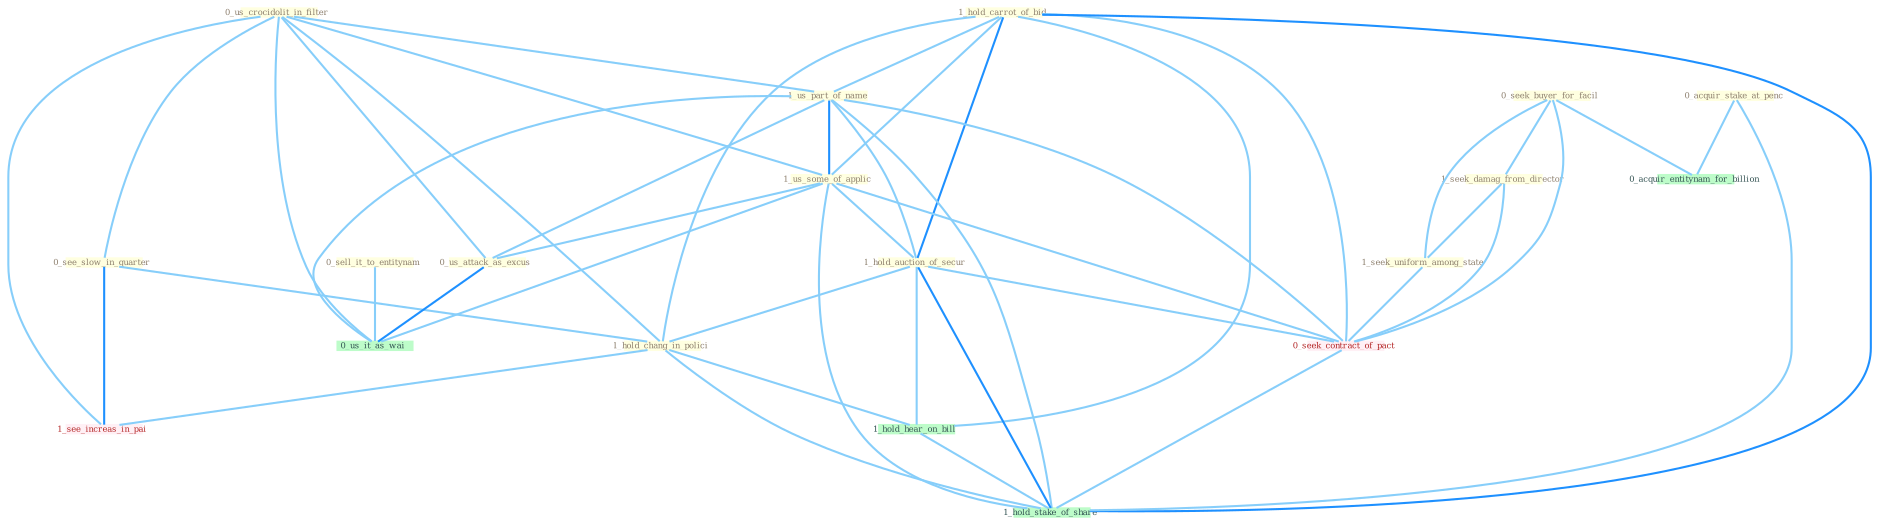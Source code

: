 Graph G{ 
    node
    [shape=polygon,style=filled,width=.5,height=.06,color="#BDFCC9",fixedsize=true,fontsize=4,
    fontcolor="#2f4f4f"];
    {node
    [color="#ffffe0", fontcolor="#8b7d6b"] "0_us_crocidolit_in_filter " "0_see_slow_in_quarter " "1_hold_carrot_of_bid " "1_us_part_of_name " "0_acquir_stake_at_penc " "1_us_some_of_applic " "0_sell_it_to_entitynam " "0_seek_buyer_for_facil " "0_us_attack_as_excus " "1_hold_auction_of_secur " "1_hold_chang_in_polici " "1_seek_damag_from_director " "1_seek_uniform_among_state "}
{node [color="#fff0f5", fontcolor="#b22222"] "0_seek_contract_of_pact " "1_see_increas_in_pai "}
edge [color="#B0E2FF"];

	"0_us_crocidolit_in_filter " -- "0_see_slow_in_quarter " [w="1", color="#87cefa" ];
	"0_us_crocidolit_in_filter " -- "1_us_part_of_name " [w="1", color="#87cefa" ];
	"0_us_crocidolit_in_filter " -- "1_us_some_of_applic " [w="1", color="#87cefa" ];
	"0_us_crocidolit_in_filter " -- "0_us_attack_as_excus " [w="1", color="#87cefa" ];
	"0_us_crocidolit_in_filter " -- "1_hold_chang_in_polici " [w="1", color="#87cefa" ];
	"0_us_crocidolit_in_filter " -- "0_us_it_as_wai " [w="1", color="#87cefa" ];
	"0_us_crocidolit_in_filter " -- "1_see_increas_in_pai " [w="1", color="#87cefa" ];
	"0_see_slow_in_quarter " -- "1_hold_chang_in_polici " [w="1", color="#87cefa" ];
	"0_see_slow_in_quarter " -- "1_see_increas_in_pai " [w="2", color="#1e90ff" , len=0.8];
	"1_hold_carrot_of_bid " -- "1_us_part_of_name " [w="1", color="#87cefa" ];
	"1_hold_carrot_of_bid " -- "1_us_some_of_applic " [w="1", color="#87cefa" ];
	"1_hold_carrot_of_bid " -- "1_hold_auction_of_secur " [w="2", color="#1e90ff" , len=0.8];
	"1_hold_carrot_of_bid " -- "1_hold_chang_in_polici " [w="1", color="#87cefa" ];
	"1_hold_carrot_of_bid " -- "0_seek_contract_of_pact " [w="1", color="#87cefa" ];
	"1_hold_carrot_of_bid " -- "1_hold_hear_on_bill " [w="1", color="#87cefa" ];
	"1_hold_carrot_of_bid " -- "1_hold_stake_of_share " [w="2", color="#1e90ff" , len=0.8];
	"1_us_part_of_name " -- "1_us_some_of_applic " [w="2", color="#1e90ff" , len=0.8];
	"1_us_part_of_name " -- "0_us_attack_as_excus " [w="1", color="#87cefa" ];
	"1_us_part_of_name " -- "1_hold_auction_of_secur " [w="1", color="#87cefa" ];
	"1_us_part_of_name " -- "0_seek_contract_of_pact " [w="1", color="#87cefa" ];
	"1_us_part_of_name " -- "0_us_it_as_wai " [w="1", color="#87cefa" ];
	"1_us_part_of_name " -- "1_hold_stake_of_share " [w="1", color="#87cefa" ];
	"0_acquir_stake_at_penc " -- "0_acquir_entitynam_for_billion " [w="1", color="#87cefa" ];
	"0_acquir_stake_at_penc " -- "1_hold_stake_of_share " [w="1", color="#87cefa" ];
	"1_us_some_of_applic " -- "0_us_attack_as_excus " [w="1", color="#87cefa" ];
	"1_us_some_of_applic " -- "1_hold_auction_of_secur " [w="1", color="#87cefa" ];
	"1_us_some_of_applic " -- "0_seek_contract_of_pact " [w="1", color="#87cefa" ];
	"1_us_some_of_applic " -- "0_us_it_as_wai " [w="1", color="#87cefa" ];
	"1_us_some_of_applic " -- "1_hold_stake_of_share " [w="1", color="#87cefa" ];
	"0_sell_it_to_entitynam " -- "0_us_it_as_wai " [w="1", color="#87cefa" ];
	"0_seek_buyer_for_facil " -- "1_seek_damag_from_director " [w="1", color="#87cefa" ];
	"0_seek_buyer_for_facil " -- "1_seek_uniform_among_state " [w="1", color="#87cefa" ];
	"0_seek_buyer_for_facil " -- "0_seek_contract_of_pact " [w="1", color="#87cefa" ];
	"0_seek_buyer_for_facil " -- "0_acquir_entitynam_for_billion " [w="1", color="#87cefa" ];
	"0_us_attack_as_excus " -- "0_us_it_as_wai " [w="2", color="#1e90ff" , len=0.8];
	"1_hold_auction_of_secur " -- "1_hold_chang_in_polici " [w="1", color="#87cefa" ];
	"1_hold_auction_of_secur " -- "0_seek_contract_of_pact " [w="1", color="#87cefa" ];
	"1_hold_auction_of_secur " -- "1_hold_hear_on_bill " [w="1", color="#87cefa" ];
	"1_hold_auction_of_secur " -- "1_hold_stake_of_share " [w="2", color="#1e90ff" , len=0.8];
	"1_hold_chang_in_polici " -- "1_see_increas_in_pai " [w="1", color="#87cefa" ];
	"1_hold_chang_in_polici " -- "1_hold_hear_on_bill " [w="1", color="#87cefa" ];
	"1_hold_chang_in_polici " -- "1_hold_stake_of_share " [w="1", color="#87cefa" ];
	"1_seek_damag_from_director " -- "1_seek_uniform_among_state " [w="1", color="#87cefa" ];
	"1_seek_damag_from_director " -- "0_seek_contract_of_pact " [w="1", color="#87cefa" ];
	"1_seek_uniform_among_state " -- "0_seek_contract_of_pact " [w="1", color="#87cefa" ];
	"0_seek_contract_of_pact " -- "1_hold_stake_of_share " [w="1", color="#87cefa" ];
	"1_hold_hear_on_bill " -- "1_hold_stake_of_share " [w="1", color="#87cefa" ];
}